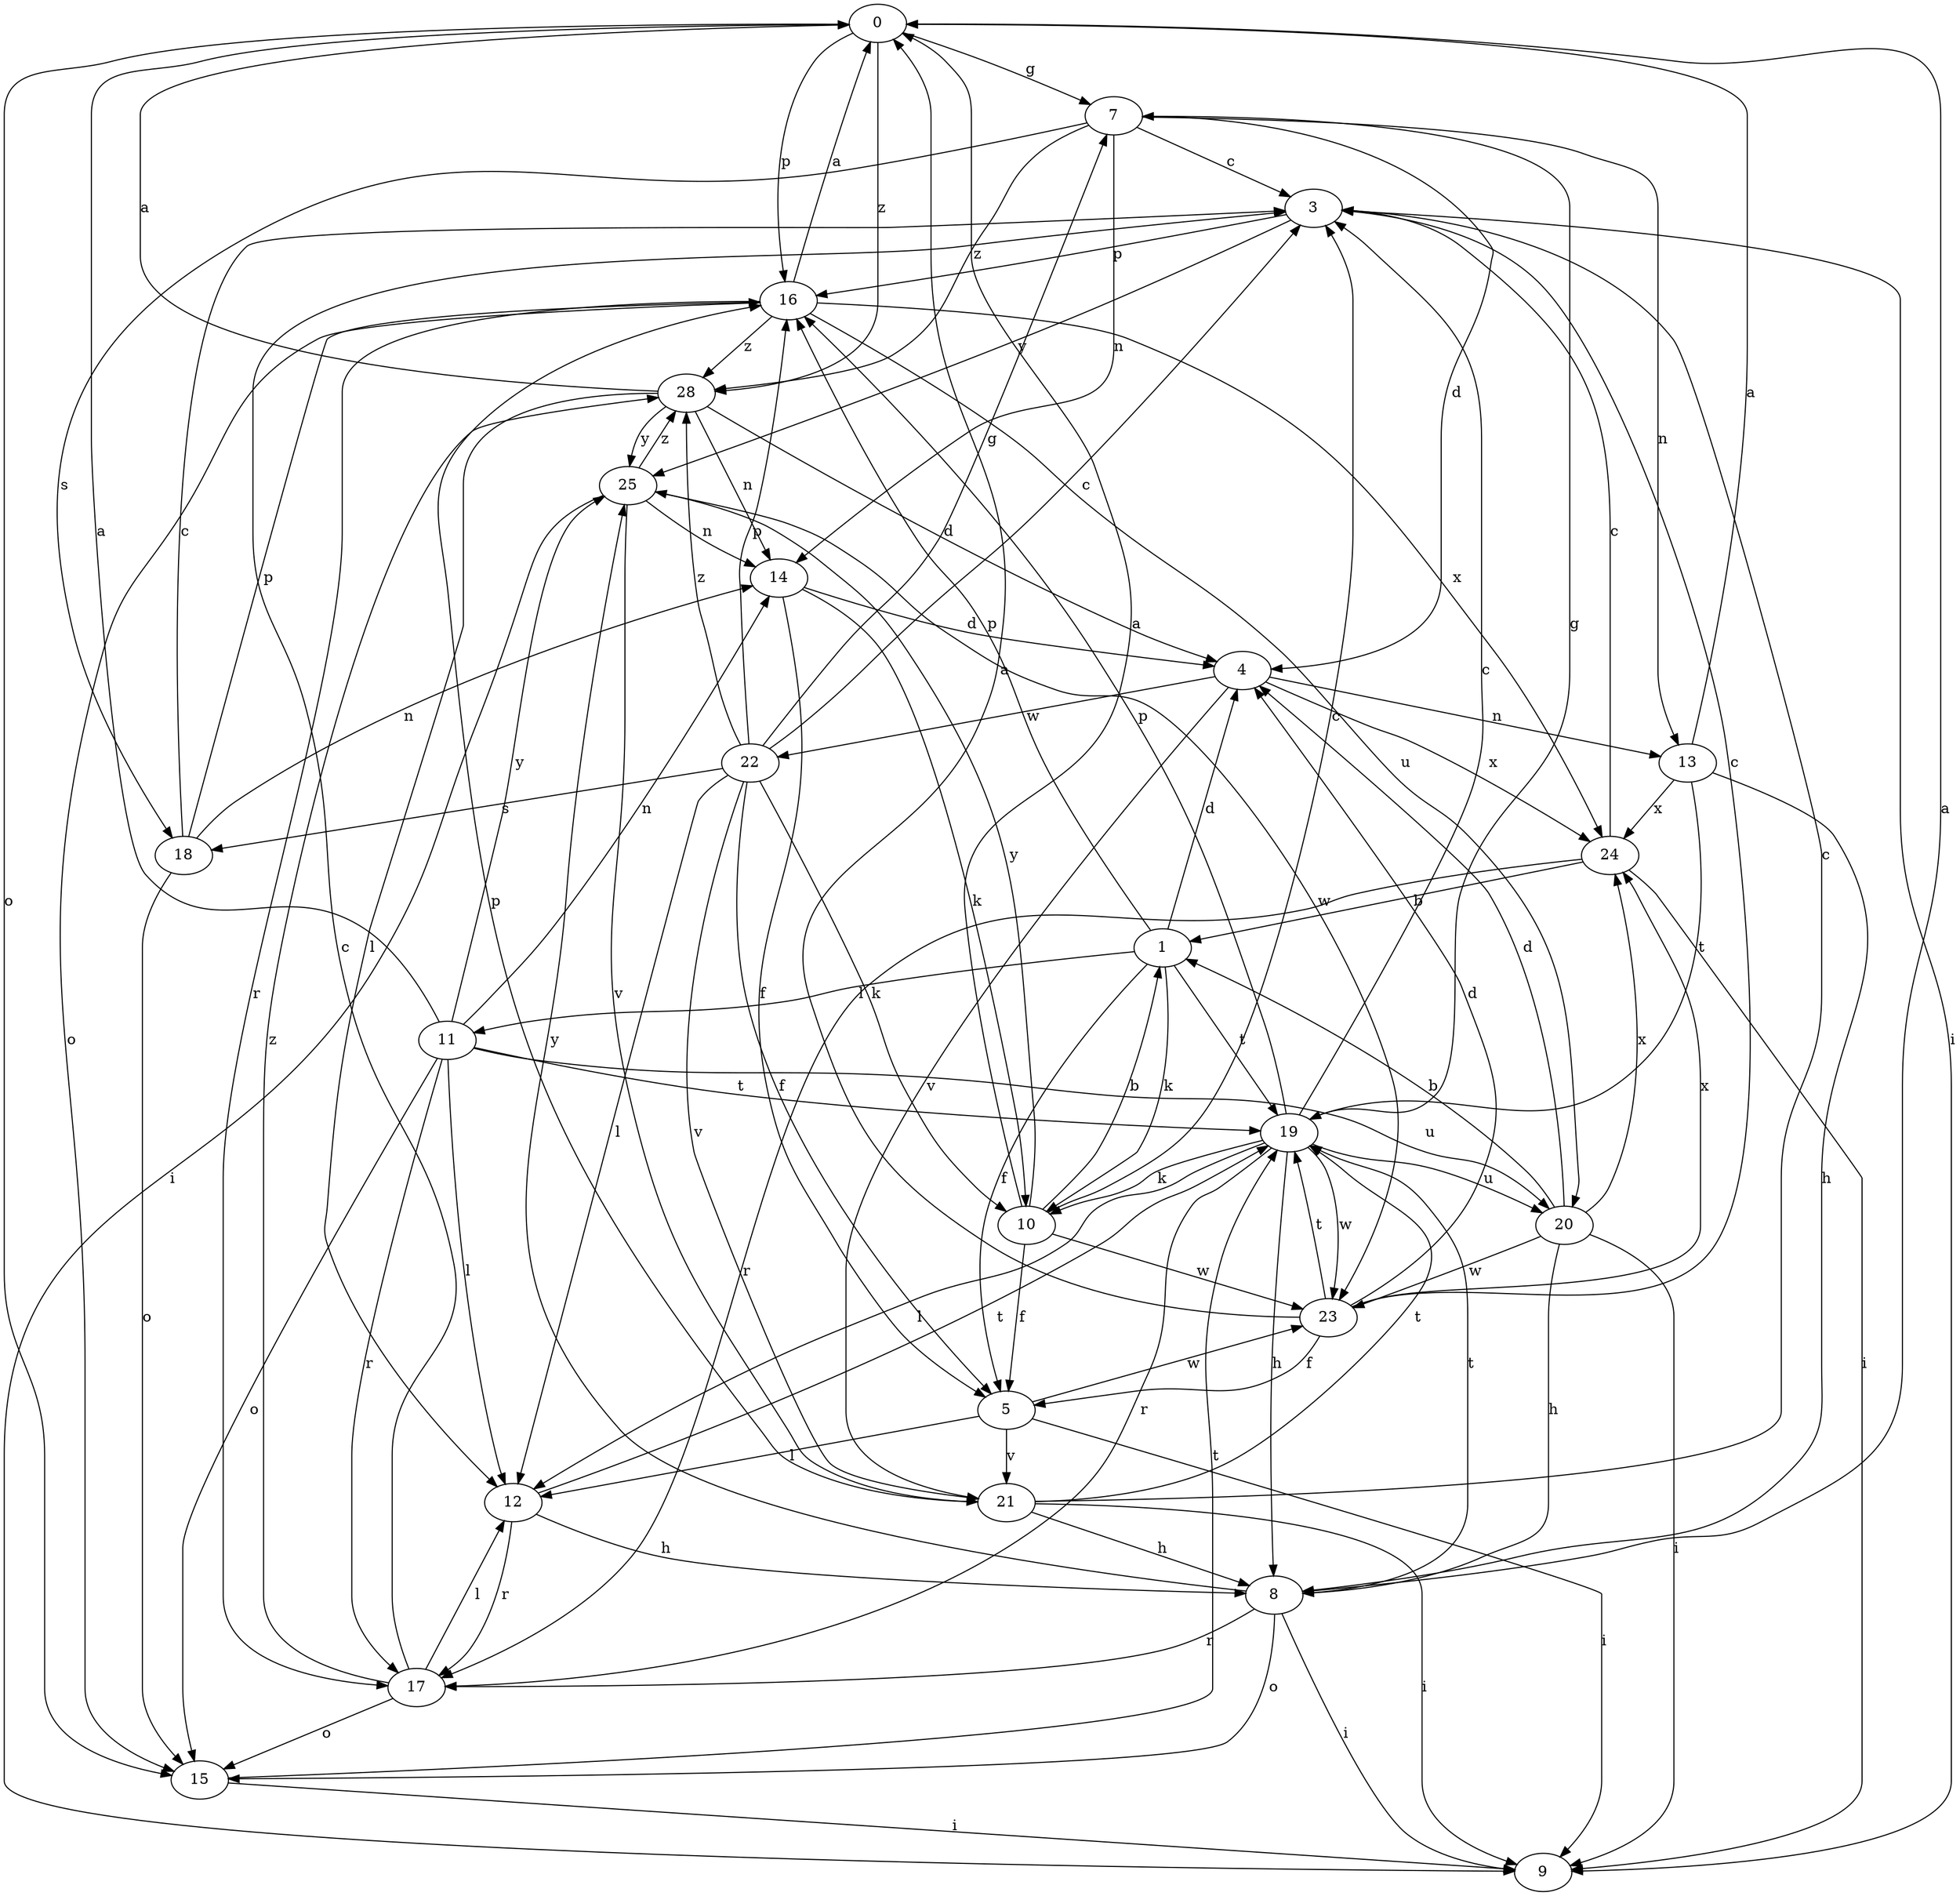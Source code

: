 strict digraph  {
0;
1;
3;
4;
5;
7;
8;
9;
10;
11;
12;
13;
14;
15;
16;
17;
18;
19;
20;
21;
22;
23;
24;
25;
28;
0 -> 7  [label=g];
0 -> 15  [label=o];
0 -> 16  [label=p];
0 -> 28  [label=z];
1 -> 4  [label=d];
1 -> 5  [label=f];
1 -> 10  [label=k];
1 -> 11  [label=l];
1 -> 16  [label=p];
1 -> 19  [label=t];
3 -> 9  [label=i];
3 -> 16  [label=p];
3 -> 25  [label=y];
4 -> 13  [label=n];
4 -> 21  [label=v];
4 -> 22  [label=w];
4 -> 24  [label=x];
5 -> 9  [label=i];
5 -> 12  [label=l];
5 -> 21  [label=v];
5 -> 23  [label=w];
7 -> 3  [label=c];
7 -> 4  [label=d];
7 -> 13  [label=n];
7 -> 14  [label=n];
7 -> 18  [label=s];
7 -> 28  [label=z];
8 -> 0  [label=a];
8 -> 9  [label=i];
8 -> 15  [label=o];
8 -> 17  [label=r];
8 -> 19  [label=t];
8 -> 25  [label=y];
10 -> 0  [label=a];
10 -> 1  [label=b];
10 -> 3  [label=c];
10 -> 5  [label=f];
10 -> 23  [label=w];
10 -> 25  [label=y];
11 -> 0  [label=a];
11 -> 12  [label=l];
11 -> 14  [label=n];
11 -> 15  [label=o];
11 -> 17  [label=r];
11 -> 19  [label=t];
11 -> 20  [label=u];
11 -> 25  [label=y];
12 -> 8  [label=h];
12 -> 17  [label=r];
12 -> 19  [label=t];
13 -> 0  [label=a];
13 -> 8  [label=h];
13 -> 19  [label=t];
13 -> 24  [label=x];
14 -> 4  [label=d];
14 -> 5  [label=f];
14 -> 10  [label=k];
15 -> 9  [label=i];
15 -> 19  [label=t];
16 -> 0  [label=a];
16 -> 15  [label=o];
16 -> 17  [label=r];
16 -> 20  [label=u];
16 -> 24  [label=x];
16 -> 28  [label=z];
17 -> 3  [label=c];
17 -> 12  [label=l];
17 -> 15  [label=o];
17 -> 28  [label=z];
18 -> 3  [label=c];
18 -> 14  [label=n];
18 -> 15  [label=o];
18 -> 16  [label=p];
19 -> 3  [label=c];
19 -> 7  [label=g];
19 -> 8  [label=h];
19 -> 10  [label=k];
19 -> 12  [label=l];
19 -> 16  [label=p];
19 -> 17  [label=r];
19 -> 20  [label=u];
19 -> 23  [label=w];
20 -> 1  [label=b];
20 -> 4  [label=d];
20 -> 8  [label=h];
20 -> 9  [label=i];
20 -> 23  [label=w];
20 -> 24  [label=x];
21 -> 3  [label=c];
21 -> 8  [label=h];
21 -> 9  [label=i];
21 -> 16  [label=p];
21 -> 19  [label=t];
22 -> 3  [label=c];
22 -> 5  [label=f];
22 -> 7  [label=g];
22 -> 10  [label=k];
22 -> 12  [label=l];
22 -> 16  [label=p];
22 -> 18  [label=s];
22 -> 21  [label=v];
22 -> 28  [label=z];
23 -> 0  [label=a];
23 -> 3  [label=c];
23 -> 4  [label=d];
23 -> 5  [label=f];
23 -> 19  [label=t];
23 -> 24  [label=x];
24 -> 1  [label=b];
24 -> 3  [label=c];
24 -> 9  [label=i];
24 -> 17  [label=r];
25 -> 9  [label=i];
25 -> 14  [label=n];
25 -> 21  [label=v];
25 -> 23  [label=w];
25 -> 28  [label=z];
28 -> 0  [label=a];
28 -> 4  [label=d];
28 -> 12  [label=l];
28 -> 14  [label=n];
28 -> 25  [label=y];
}
